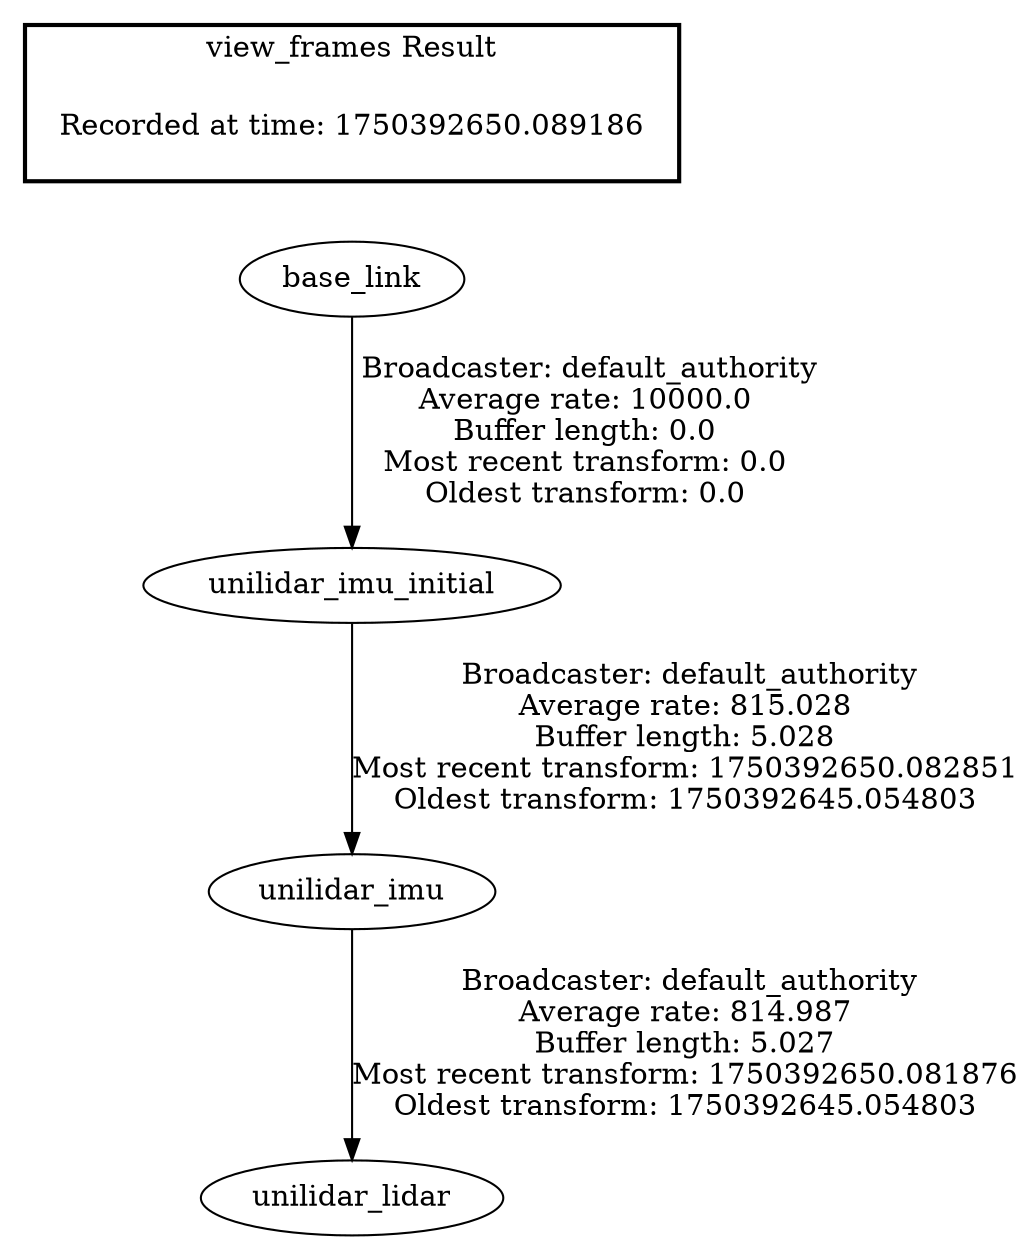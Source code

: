 digraph G {
"base_link" -> "unilidar_imu_initial"[label=" Broadcaster: default_authority\nAverage rate: 10000.0\nBuffer length: 0.0\nMost recent transform: 0.0\nOldest transform: 0.0\n"];
"unilidar_imu_initial" -> "unilidar_imu"[label=" Broadcaster: default_authority\nAverage rate: 815.028\nBuffer length: 5.028\nMost recent transform: 1750392650.082851\nOldest transform: 1750392645.054803\n"];
"unilidar_imu" -> "unilidar_lidar"[label=" Broadcaster: default_authority\nAverage rate: 814.987\nBuffer length: 5.027\nMost recent transform: 1750392650.081876\nOldest transform: 1750392645.054803\n"];
edge [style=invis];
 subgraph cluster_legend { style=bold; color=black; label ="view_frames Result";
"Recorded at time: 1750392650.089186"[ shape=plaintext ] ;
}->"base_link";
}